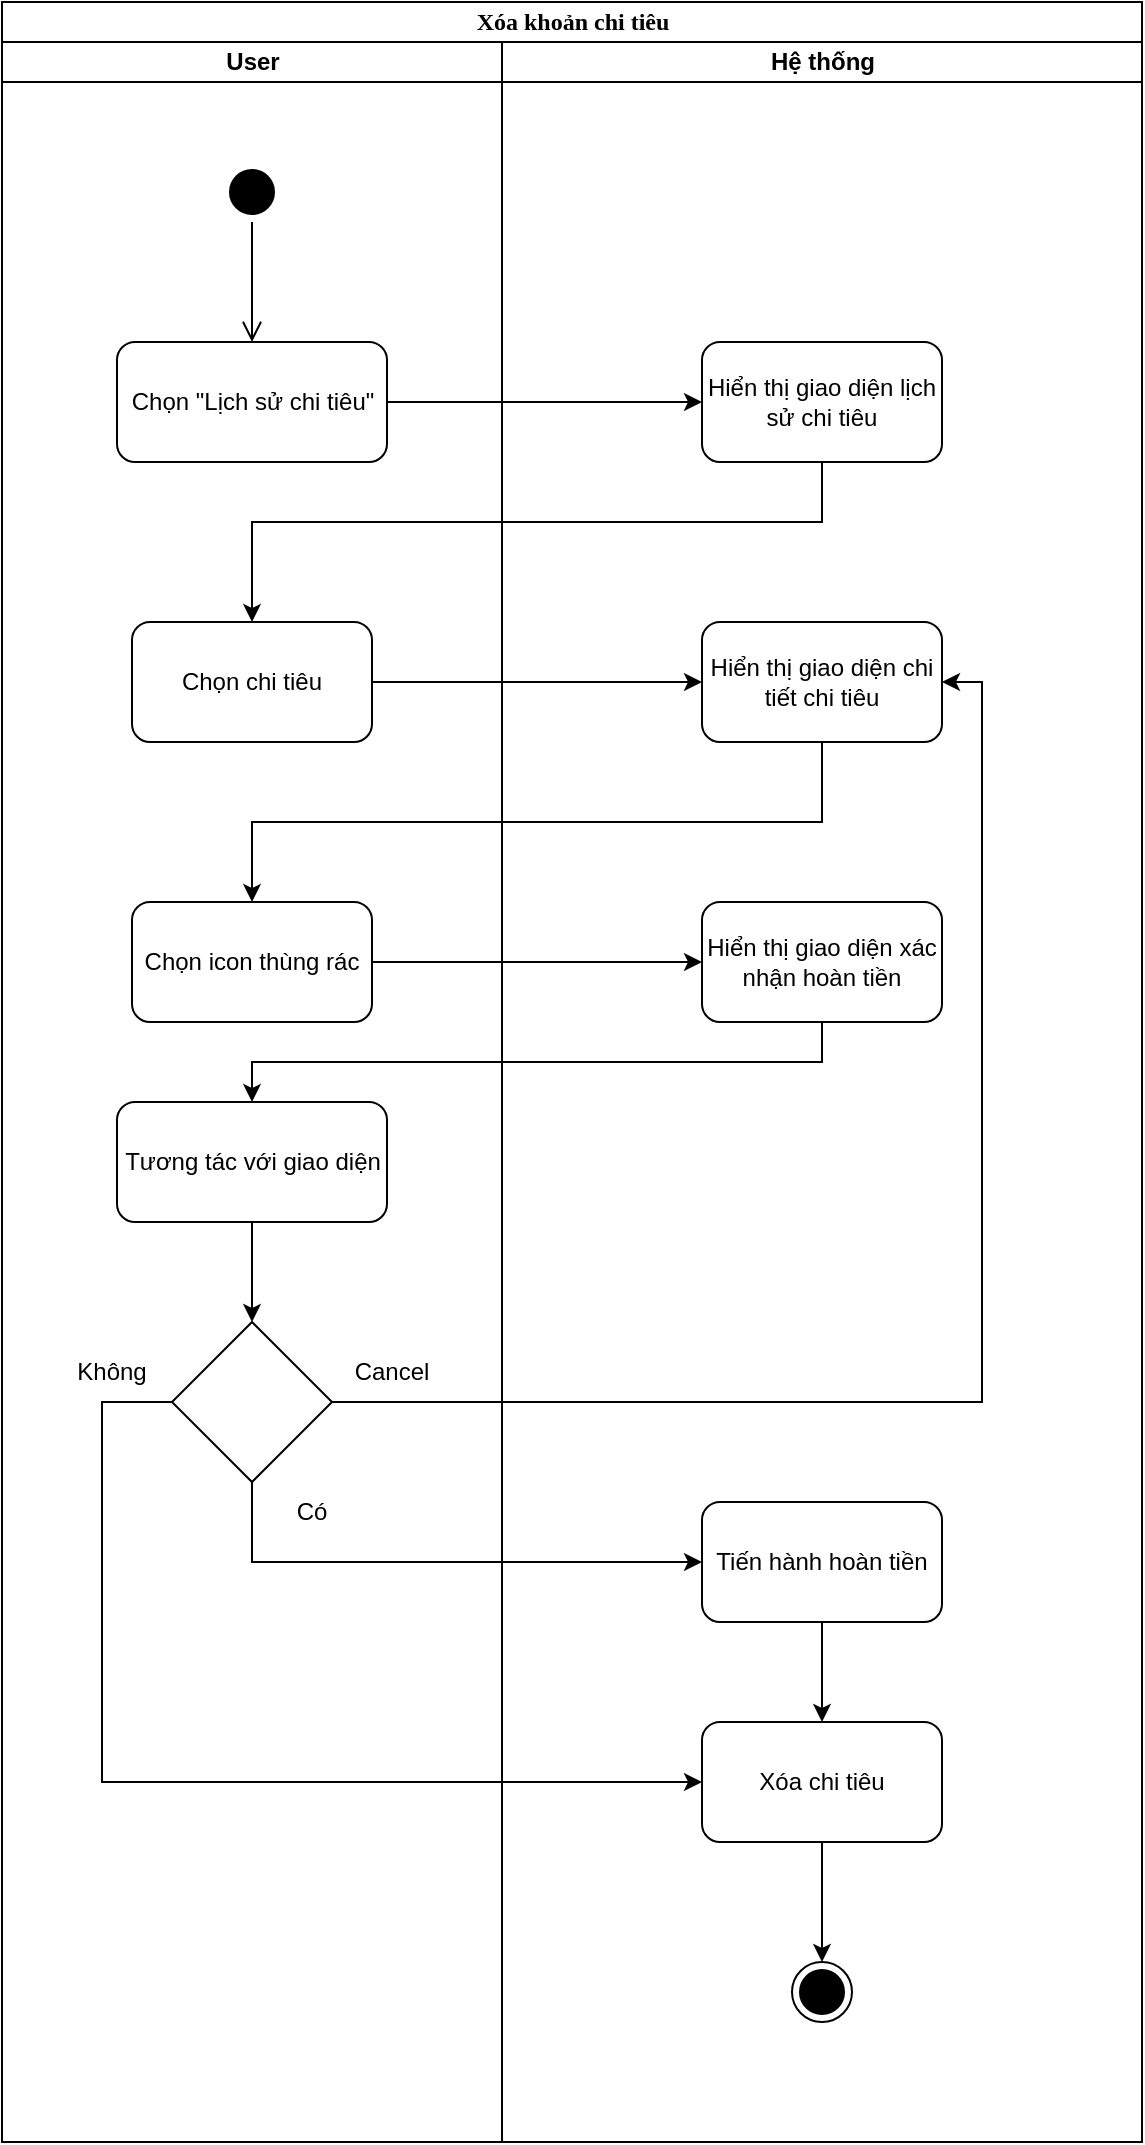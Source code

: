 <mxfile version="20.3.0" type="device"><diagram name="Page-1" id="0783ab3e-0a74-02c8-0abd-f7b4e66b4bec"><mxGraphModel dx="1738" dy="1113" grid="1" gridSize="10" guides="1" tooltips="1" connect="1" arrows="1" fold="1" page="1" pageScale="1" pageWidth="850" pageHeight="1100" background="none" math="0" shadow="0"><root><mxCell id="0"/><mxCell id="1" parent="0"/><mxCell id="1c1d494c118603dd-1" value="Xóa khoản chi tiêu" style="swimlane;html=1;childLayout=stackLayout;startSize=20;rounded=0;shadow=0;comic=0;labelBackgroundColor=none;strokeWidth=1;fontFamily=Verdana;fontSize=12;align=center;" parent="1" vertex="1"><mxGeometry x="20" y="20" width="570" height="1070" as="geometry"/></mxCell><mxCell id="1c1d494c118603dd-2" value="User" style="swimlane;html=1;startSize=20;" parent="1c1d494c118603dd-1" vertex="1"><mxGeometry y="20" width="250" height="1050" as="geometry"/></mxCell><mxCell id="uumiGvgCcESd41MdHjqa-1" value="" style="ellipse;html=1;shape=startState;fillColor=#000000;strokeColor=#000000;" vertex="1" parent="1c1d494c118603dd-2"><mxGeometry x="110" y="60" width="30" height="30" as="geometry"/></mxCell><mxCell id="uumiGvgCcESd41MdHjqa-2" value="" style="edgeStyle=orthogonalEdgeStyle;html=1;verticalAlign=bottom;endArrow=open;endSize=8;strokeColor=#000000;rounded=0;" edge="1" source="uumiGvgCcESd41MdHjqa-1" parent="1c1d494c118603dd-2" target="uumiGvgCcESd41MdHjqa-3"><mxGeometry relative="1" as="geometry"><mxPoint x="125" y="150" as="targetPoint"/></mxGeometry></mxCell><mxCell id="uumiGvgCcESd41MdHjqa-3" value="Chọn &quot;Lịch sử chi tiêu&quot;" style="rounded=1;whiteSpace=wrap;html=1;strokeColor=#000000;" vertex="1" parent="1c1d494c118603dd-2"><mxGeometry x="57.5" y="150" width="135" height="60" as="geometry"/></mxCell><mxCell id="uumiGvgCcESd41MdHjqa-6" value="Chọn chi tiêu" style="rounded=1;whiteSpace=wrap;html=1;strokeColor=#000000;" vertex="1" parent="1c1d494c118603dd-2"><mxGeometry x="65" y="290" width="120" height="60" as="geometry"/></mxCell><mxCell id="uumiGvgCcESd41MdHjqa-10" value="Chọn icon thùng rác" style="rounded=1;whiteSpace=wrap;html=1;strokeColor=#000000;" vertex="1" parent="1c1d494c118603dd-2"><mxGeometry x="65" y="430" width="120" height="60" as="geometry"/></mxCell><mxCell id="uumiGvgCcESd41MdHjqa-14" value="" style="rhombus;whiteSpace=wrap;html=1;strokeColor=#000000;" vertex="1" parent="1c1d494c118603dd-2"><mxGeometry x="85" y="640" width="80" height="80" as="geometry"/></mxCell><mxCell id="uumiGvgCcESd41MdHjqa-19" style="edgeStyle=orthogonalEdgeStyle;rounded=0;orthogonalLoop=1;jettySize=auto;html=1;entryX=0.5;entryY=0;entryDx=0;entryDy=0;strokeColor=#000000;" edge="1" parent="1c1d494c118603dd-2" source="uumiGvgCcESd41MdHjqa-15" target="uumiGvgCcESd41MdHjqa-14"><mxGeometry relative="1" as="geometry"/></mxCell><mxCell id="uumiGvgCcESd41MdHjqa-15" value="Tương tác với giao diện" style="rounded=1;whiteSpace=wrap;html=1;strokeColor=#000000;" vertex="1" parent="1c1d494c118603dd-2"><mxGeometry x="57.5" y="530" width="135" height="60" as="geometry"/></mxCell><mxCell id="uumiGvgCcESd41MdHjqa-18" value="Cancel" style="text;html=1;strokeColor=none;fillColor=none;align=center;verticalAlign=middle;whiteSpace=wrap;rounded=0;" vertex="1" parent="1c1d494c118603dd-2"><mxGeometry x="165" y="650" width="60" height="30" as="geometry"/></mxCell><mxCell id="uumiGvgCcESd41MdHjqa-27" value="Có" style="text;html=1;strokeColor=none;fillColor=none;align=center;verticalAlign=middle;whiteSpace=wrap;rounded=0;" vertex="1" parent="1c1d494c118603dd-2"><mxGeometry x="125" y="720" width="60" height="30" as="geometry"/></mxCell><mxCell id="uumiGvgCcESd41MdHjqa-28" value="Không" style="text;html=1;strokeColor=none;fillColor=none;align=center;verticalAlign=middle;whiteSpace=wrap;rounded=0;" vertex="1" parent="1c1d494c118603dd-2"><mxGeometry x="25" y="650" width="60" height="30" as="geometry"/></mxCell><mxCell id="uumiGvgCcESd41MdHjqa-5" style="edgeStyle=orthogonalEdgeStyle;rounded=0;orthogonalLoop=1;jettySize=auto;html=1;entryX=0;entryY=0.5;entryDx=0;entryDy=0;strokeColor=#000000;" edge="1" parent="1c1d494c118603dd-1" source="uumiGvgCcESd41MdHjqa-3" target="uumiGvgCcESd41MdHjqa-4"><mxGeometry relative="1" as="geometry"/></mxCell><mxCell id="uumiGvgCcESd41MdHjqa-7" style="edgeStyle=orthogonalEdgeStyle;rounded=0;orthogonalLoop=1;jettySize=auto;html=1;strokeColor=#000000;" edge="1" parent="1c1d494c118603dd-1" source="uumiGvgCcESd41MdHjqa-4" target="uumiGvgCcESd41MdHjqa-6"><mxGeometry relative="1" as="geometry"><Array as="points"><mxPoint x="410" y="260"/><mxPoint x="125" y="260"/></Array></mxGeometry></mxCell><mxCell id="uumiGvgCcESd41MdHjqa-9" style="edgeStyle=orthogonalEdgeStyle;rounded=0;orthogonalLoop=1;jettySize=auto;html=1;entryX=0;entryY=0.5;entryDx=0;entryDy=0;strokeColor=#000000;" edge="1" parent="1c1d494c118603dd-1" source="uumiGvgCcESd41MdHjqa-6" target="uumiGvgCcESd41MdHjqa-8"><mxGeometry relative="1" as="geometry"/></mxCell><mxCell id="uumiGvgCcESd41MdHjqa-11" style="edgeStyle=orthogonalEdgeStyle;rounded=0;orthogonalLoop=1;jettySize=auto;html=1;strokeColor=#000000;" edge="1" parent="1c1d494c118603dd-1" source="uumiGvgCcESd41MdHjqa-8" target="uumiGvgCcESd41MdHjqa-10"><mxGeometry relative="1" as="geometry"><Array as="points"><mxPoint x="410" y="410"/><mxPoint x="125" y="410"/></Array></mxGeometry></mxCell><mxCell id="uumiGvgCcESd41MdHjqa-13" style="edgeStyle=orthogonalEdgeStyle;rounded=0;orthogonalLoop=1;jettySize=auto;html=1;strokeColor=#000000;" edge="1" parent="1c1d494c118603dd-1" source="uumiGvgCcESd41MdHjqa-10" target="uumiGvgCcESd41MdHjqa-12"><mxGeometry relative="1" as="geometry"/></mxCell><mxCell id="uumiGvgCcESd41MdHjqa-16" style="edgeStyle=orthogonalEdgeStyle;rounded=0;orthogonalLoop=1;jettySize=auto;html=1;strokeColor=#000000;" edge="1" parent="1c1d494c118603dd-1" source="uumiGvgCcESd41MdHjqa-12" target="uumiGvgCcESd41MdHjqa-15"><mxGeometry relative="1" as="geometry"><Array as="points"><mxPoint x="410" y="530"/><mxPoint x="125" y="530"/></Array></mxGeometry></mxCell><mxCell id="uumiGvgCcESd41MdHjqa-17" style="edgeStyle=orthogonalEdgeStyle;rounded=0;orthogonalLoop=1;jettySize=auto;html=1;entryX=1;entryY=0.5;entryDx=0;entryDy=0;strokeColor=#000000;" edge="1" parent="1c1d494c118603dd-1" source="uumiGvgCcESd41MdHjqa-14" target="uumiGvgCcESd41MdHjqa-8"><mxGeometry relative="1" as="geometry"/></mxCell><mxCell id="uumiGvgCcESd41MdHjqa-21" style="edgeStyle=orthogonalEdgeStyle;rounded=0;orthogonalLoop=1;jettySize=auto;html=1;entryX=0;entryY=0.5;entryDx=0;entryDy=0;strokeColor=#000000;" edge="1" parent="1c1d494c118603dd-1" source="uumiGvgCcESd41MdHjqa-14" target="uumiGvgCcESd41MdHjqa-20"><mxGeometry relative="1" as="geometry"><Array as="points"><mxPoint x="125" y="780"/></Array></mxGeometry></mxCell><mxCell id="1c1d494c118603dd-3" value="Hệ thống" style="swimlane;html=1;startSize=20;" parent="1c1d494c118603dd-1" vertex="1"><mxGeometry x="250" y="20" width="320" height="1050" as="geometry"/></mxCell><mxCell id="uumiGvgCcESd41MdHjqa-4" value="Hiển thị giao diện lịch sử chi tiêu" style="rounded=1;whiteSpace=wrap;html=1;strokeColor=#000000;" vertex="1" parent="1c1d494c118603dd-3"><mxGeometry x="100" y="150" width="120" height="60" as="geometry"/></mxCell><mxCell id="uumiGvgCcESd41MdHjqa-8" value="Hiển thị giao diện chi tiết chi tiêu" style="rounded=1;whiteSpace=wrap;html=1;strokeColor=#000000;" vertex="1" parent="1c1d494c118603dd-3"><mxGeometry x="100" y="290" width="120" height="60" as="geometry"/></mxCell><mxCell id="uumiGvgCcESd41MdHjqa-12" value="Hiển thị giao diện xác nhận hoàn tiền" style="rounded=1;whiteSpace=wrap;html=1;strokeColor=#000000;" vertex="1" parent="1c1d494c118603dd-3"><mxGeometry x="100" y="430" width="120" height="60" as="geometry"/></mxCell><mxCell id="uumiGvgCcESd41MdHjqa-23" style="edgeStyle=orthogonalEdgeStyle;rounded=0;orthogonalLoop=1;jettySize=auto;html=1;entryX=0.5;entryY=0;entryDx=0;entryDy=0;strokeColor=#000000;" edge="1" parent="1c1d494c118603dd-3" source="uumiGvgCcESd41MdHjqa-20" target="uumiGvgCcESd41MdHjqa-22"><mxGeometry relative="1" as="geometry"/></mxCell><mxCell id="uumiGvgCcESd41MdHjqa-20" value="Tiến hành hoàn tiền" style="rounded=1;whiteSpace=wrap;html=1;strokeColor=#000000;" vertex="1" parent="1c1d494c118603dd-3"><mxGeometry x="100" y="730" width="120" height="60" as="geometry"/></mxCell><mxCell id="uumiGvgCcESd41MdHjqa-25" style="edgeStyle=orthogonalEdgeStyle;rounded=0;orthogonalLoop=1;jettySize=auto;html=1;entryX=0.5;entryY=0;entryDx=0;entryDy=0;strokeColor=#000000;" edge="1" parent="1c1d494c118603dd-3" source="uumiGvgCcESd41MdHjqa-22" target="uumiGvgCcESd41MdHjqa-24"><mxGeometry relative="1" as="geometry"/></mxCell><mxCell id="uumiGvgCcESd41MdHjqa-22" value="Xóa chi tiêu" style="rounded=1;whiteSpace=wrap;html=1;strokeColor=#000000;" vertex="1" parent="1c1d494c118603dd-3"><mxGeometry x="100" y="840" width="120" height="60" as="geometry"/></mxCell><mxCell id="uumiGvgCcESd41MdHjqa-24" value="" style="ellipse;html=1;shape=endState;fillColor=#000000;strokeColor=#000000;" vertex="1" parent="1c1d494c118603dd-3"><mxGeometry x="145" y="960" width="30" height="30" as="geometry"/></mxCell><mxCell id="uumiGvgCcESd41MdHjqa-26" style="edgeStyle=orthogonalEdgeStyle;rounded=0;orthogonalLoop=1;jettySize=auto;html=1;entryX=0;entryY=0.5;entryDx=0;entryDy=0;strokeColor=#000000;" edge="1" parent="1c1d494c118603dd-1" source="uumiGvgCcESd41MdHjqa-14" target="uumiGvgCcESd41MdHjqa-22"><mxGeometry relative="1" as="geometry"><Array as="points"><mxPoint x="50" y="700"/><mxPoint x="50" y="890"/></Array></mxGeometry></mxCell></root></mxGraphModel></diagram></mxfile>